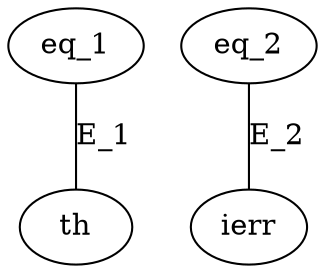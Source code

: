 digraph G{
    ratio="fill"
    node[shape="ellipse"]
    th [label="th"]
    ierr [label="ierr"]
    eq_1 [label="eq_1"]
    eq_2 [label="eq_2"]
    
eq_1 -> th [label="E_1", arrowhead="none"]
    eq_2 -> ierr [label="E_2", arrowhead="none"]
    
}
